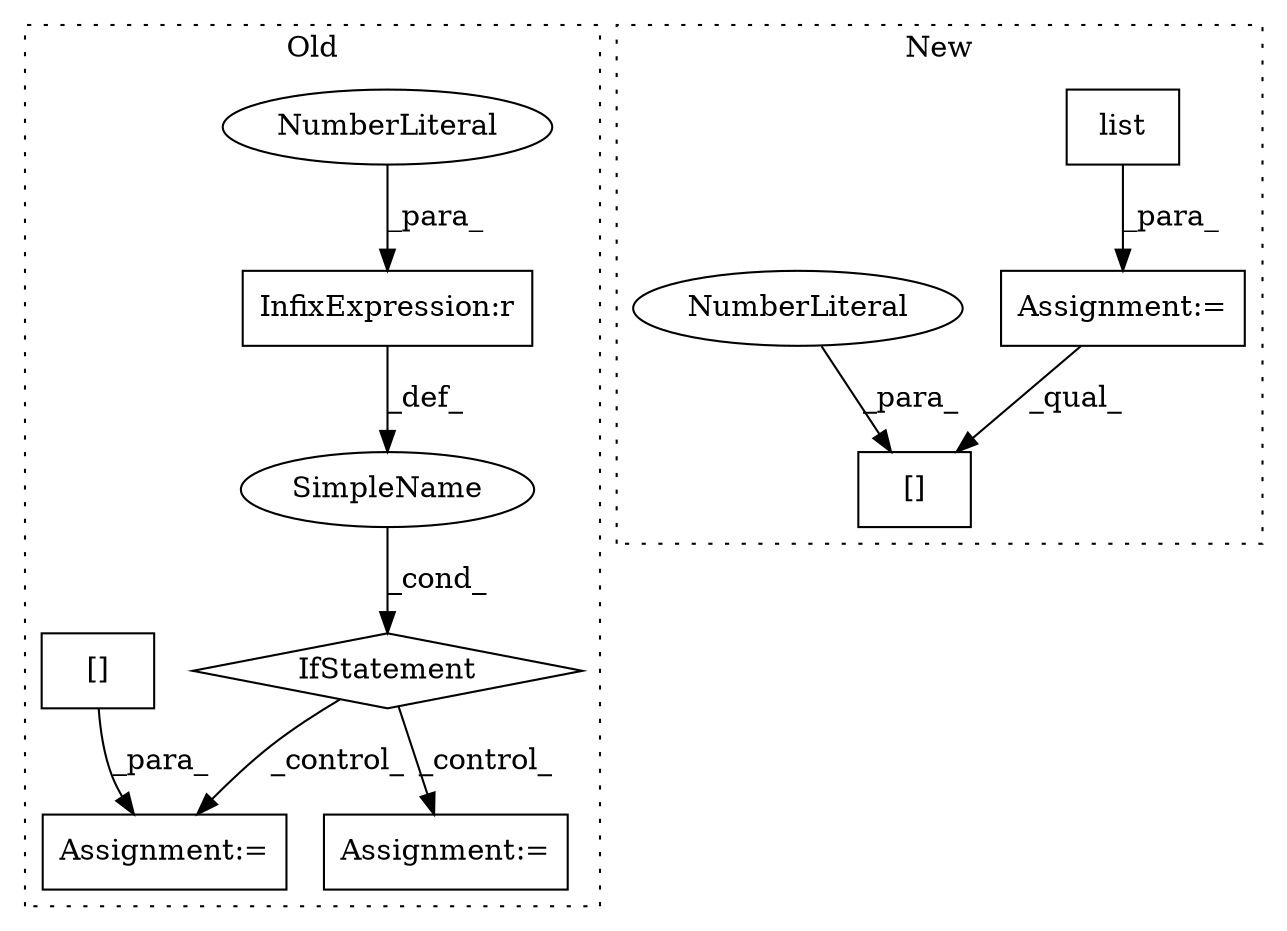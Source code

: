 digraph G {
subgraph cluster0 {
1 [label="IfStatement" a="25" s="1885,1898" l="4,2" shape="diamond"];
4 [label="Assignment:=" a="7" s="2008" l="1" shape="box"];
5 [label="SimpleName" a="42" s="" l="" shape="ellipse"];
6 [label="InfixExpression:r" a="27" s="1894" l="3" shape="box"];
7 [label="Assignment:=" a="7" s="1915" l="1" shape="box"];
8 [label="NumberLiteral" a="34" s="1897" l="1" shape="ellipse"];
9 [label="[]" a="2" s="1916,1977" l="15,2" shape="box"];
label = "Old";
style="dotted";
}
subgraph cluster1 {
2 [label="list" a="32" s="2060,2075" l="5,1" shape="box"];
3 [label="Assignment:=" a="7" s="2059" l="1" shape="box"];
10 [label="[]" a="2" s="2117,2124" l="6,1" shape="box"];
11 [label="NumberLiteral" a="34" s="2123" l="1" shape="ellipse"];
label = "New";
style="dotted";
}
1 -> 7 [label="_control_"];
1 -> 4 [label="_control_"];
2 -> 3 [label="_para_"];
3 -> 10 [label="_qual_"];
5 -> 1 [label="_cond_"];
6 -> 5 [label="_def_"];
8 -> 6 [label="_para_"];
9 -> 7 [label="_para_"];
11 -> 10 [label="_para_"];
}